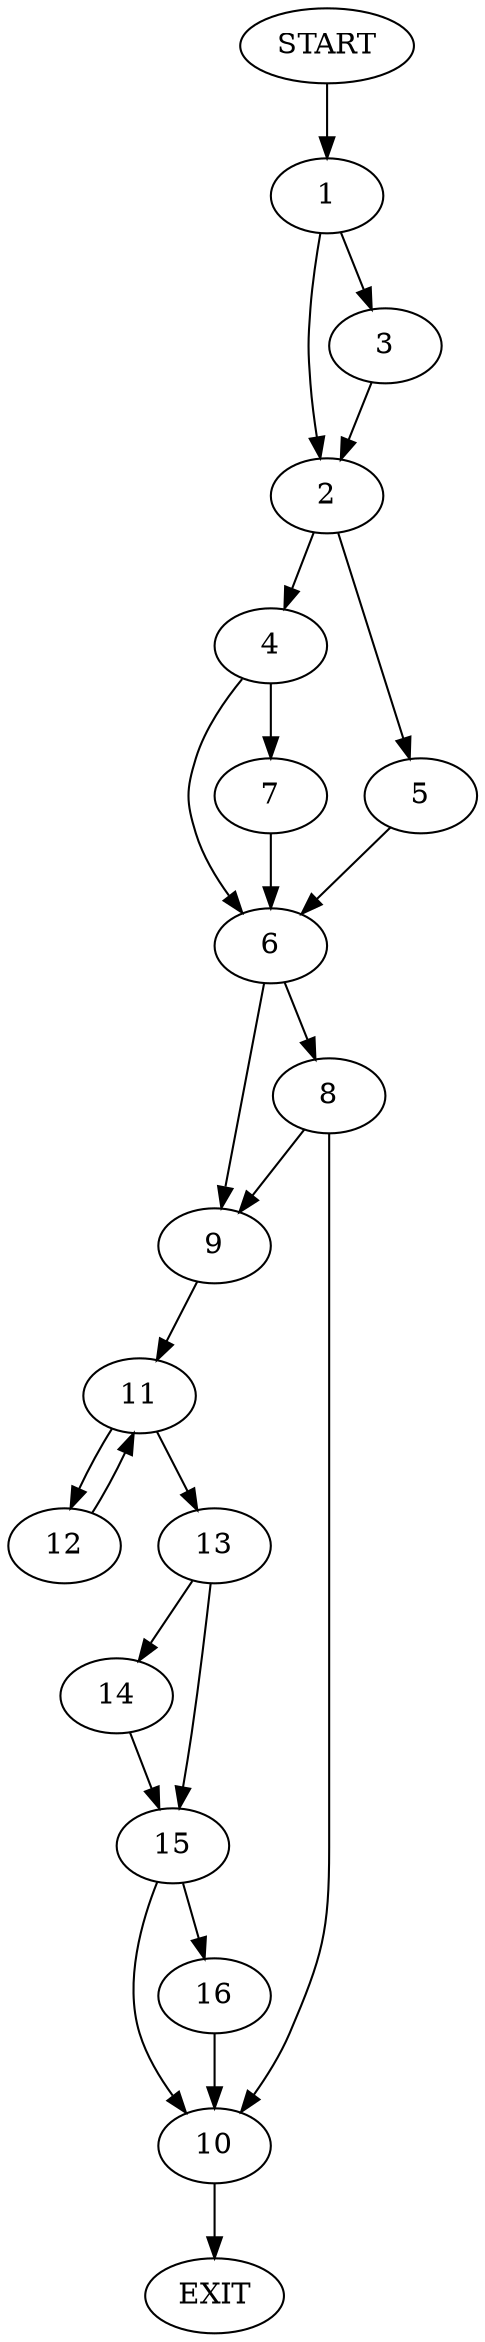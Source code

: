 digraph {
0 [label="START"]
17 [label="EXIT"]
0 -> 1
1 -> 2
1 -> 3
3 -> 2
2 -> 4
2 -> 5
5 -> 6
4 -> 6
4 -> 7
7 -> 6
6 -> 8
6 -> 9
8 -> 10
8 -> 9
9 -> 11
10 -> 17
11 -> 12
11 -> 13
12 -> 11
13 -> 14
13 -> 15
15 -> 16
15 -> 10
14 -> 15
16 -> 10
}
